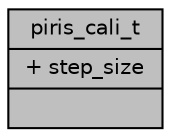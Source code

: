 digraph "piris_cali_t"
{
 // INTERACTIVE_SVG=YES
 // LATEX_PDF_SIZE
  bgcolor="transparent";
  edge [fontname="Helvetica",fontsize="10",labelfontname="Helvetica",labelfontsize="10"];
  node [fontname="Helvetica",fontsize="10",shape=record];
  Node1 [label="{piris_cali_t\n|+ step_size\l|}",height=0.2,width=0.4,color="black", fillcolor="grey75", style="filled", fontcolor="black",tooltip=" "];
}
